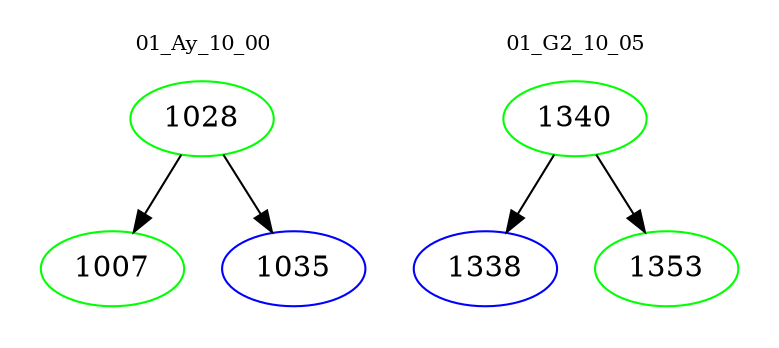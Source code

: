 digraph{
subgraph cluster_0 {
color = white
label = "01_Ay_10_00";
fontsize=10;
T0_1028 [label="1028", color="green"]
T0_1028 -> T0_1007 [color="black"]
T0_1007 [label="1007", color="green"]
T0_1028 -> T0_1035 [color="black"]
T0_1035 [label="1035", color="blue"]
}
subgraph cluster_1 {
color = white
label = "01_G2_10_05";
fontsize=10;
T1_1340 [label="1340", color="green"]
T1_1340 -> T1_1338 [color="black"]
T1_1338 [label="1338", color="blue"]
T1_1340 -> T1_1353 [color="black"]
T1_1353 [label="1353", color="green"]
}
}
